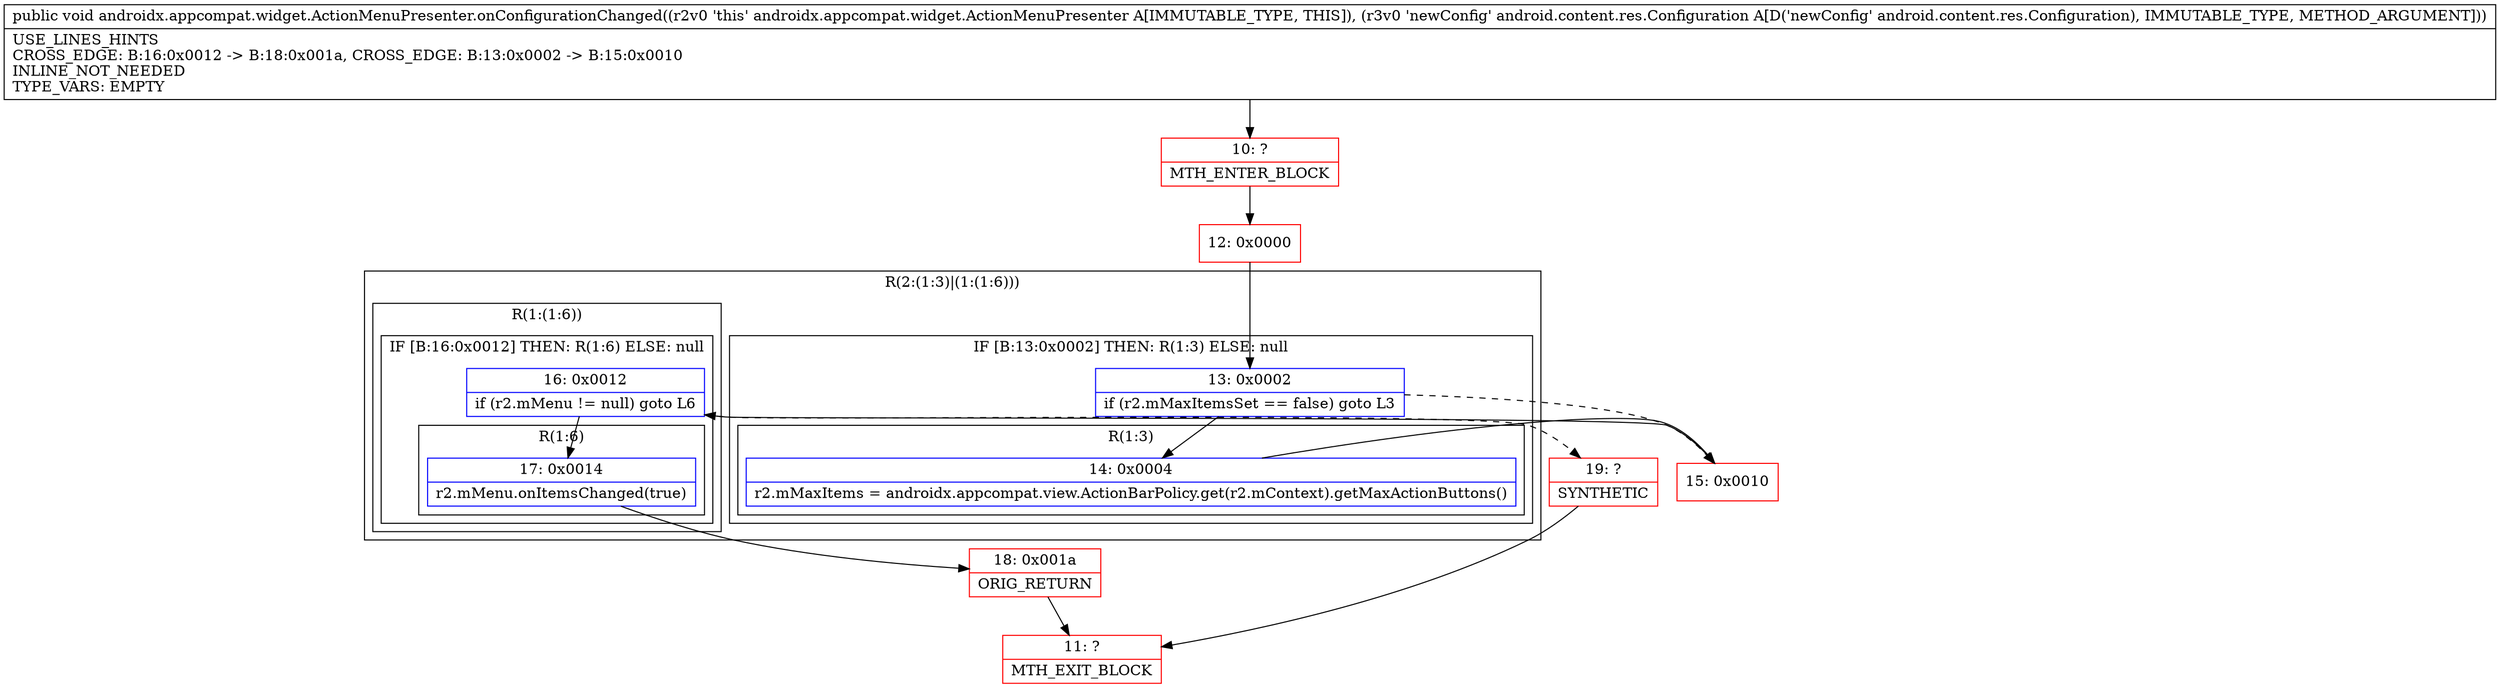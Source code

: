 digraph "CFG forandroidx.appcompat.widget.ActionMenuPresenter.onConfigurationChanged(Landroid\/content\/res\/Configuration;)V" {
subgraph cluster_Region_1236897478 {
label = "R(2:(1:3)|(1:(1:6)))";
node [shape=record,color=blue];
subgraph cluster_IfRegion_2004857781 {
label = "IF [B:13:0x0002] THEN: R(1:3) ELSE: null";
node [shape=record,color=blue];
Node_13 [shape=record,label="{13\:\ 0x0002|if (r2.mMaxItemsSet == false) goto L3\l}"];
subgraph cluster_Region_1852562694 {
label = "R(1:3)";
node [shape=record,color=blue];
Node_14 [shape=record,label="{14\:\ 0x0004|r2.mMaxItems = androidx.appcompat.view.ActionBarPolicy.get(r2.mContext).getMaxActionButtons()\l}"];
}
}
subgraph cluster_Region_2010878940 {
label = "R(1:(1:6))";
node [shape=record,color=blue];
subgraph cluster_IfRegion_1913781343 {
label = "IF [B:16:0x0012] THEN: R(1:6) ELSE: null";
node [shape=record,color=blue];
Node_16 [shape=record,label="{16\:\ 0x0012|if (r2.mMenu != null) goto L6\l}"];
subgraph cluster_Region_2029591475 {
label = "R(1:6)";
node [shape=record,color=blue];
Node_17 [shape=record,label="{17\:\ 0x0014|r2.mMenu.onItemsChanged(true)\l}"];
}
}
}
}
Node_10 [shape=record,color=red,label="{10\:\ ?|MTH_ENTER_BLOCK\l}"];
Node_12 [shape=record,color=red,label="{12\:\ 0x0000}"];
Node_15 [shape=record,color=red,label="{15\:\ 0x0010}"];
Node_18 [shape=record,color=red,label="{18\:\ 0x001a|ORIG_RETURN\l}"];
Node_11 [shape=record,color=red,label="{11\:\ ?|MTH_EXIT_BLOCK\l}"];
Node_19 [shape=record,color=red,label="{19\:\ ?|SYNTHETIC\l}"];
MethodNode[shape=record,label="{public void androidx.appcompat.widget.ActionMenuPresenter.onConfigurationChanged((r2v0 'this' androidx.appcompat.widget.ActionMenuPresenter A[IMMUTABLE_TYPE, THIS]), (r3v0 'newConfig' android.content.res.Configuration A[D('newConfig' android.content.res.Configuration), IMMUTABLE_TYPE, METHOD_ARGUMENT]))  | USE_LINES_HINTS\lCROSS_EDGE: B:16:0x0012 \-\> B:18:0x001a, CROSS_EDGE: B:13:0x0002 \-\> B:15:0x0010\lINLINE_NOT_NEEDED\lTYPE_VARS: EMPTY\l}"];
MethodNode -> Node_10;Node_13 -> Node_14;
Node_13 -> Node_15[style=dashed];
Node_14 -> Node_15;
Node_16 -> Node_17;
Node_16 -> Node_19[style=dashed];
Node_17 -> Node_18;
Node_10 -> Node_12;
Node_12 -> Node_13;
Node_15 -> Node_16;
Node_18 -> Node_11;
Node_19 -> Node_11;
}

